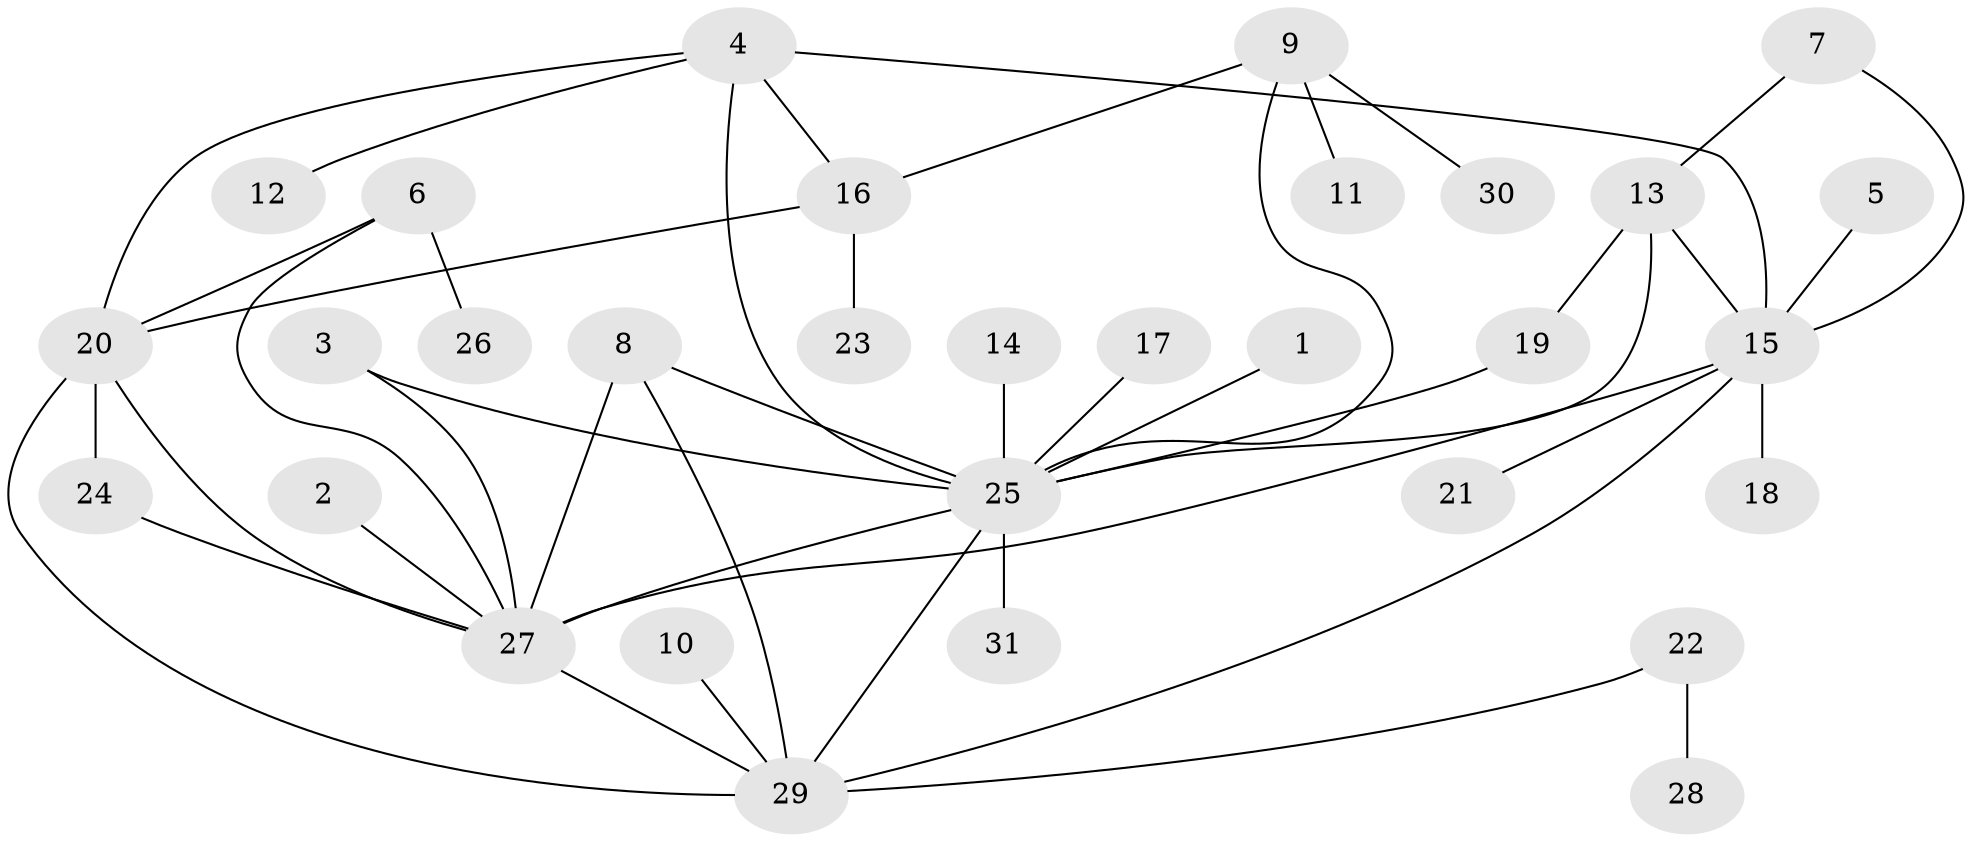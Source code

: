 // original degree distribution, {6: 0.03225806451612903, 8: 0.03225806451612903, 5: 0.06451612903225806, 3: 0.0967741935483871, 4: 0.06451612903225806, 10: 0.016129032258064516, 7: 0.016129032258064516, 1: 0.46774193548387094, 2: 0.20967741935483872}
// Generated by graph-tools (version 1.1) at 2025/50/03/09/25 03:50:38]
// undirected, 31 vertices, 45 edges
graph export_dot {
graph [start="1"]
  node [color=gray90,style=filled];
  1;
  2;
  3;
  4;
  5;
  6;
  7;
  8;
  9;
  10;
  11;
  12;
  13;
  14;
  15;
  16;
  17;
  18;
  19;
  20;
  21;
  22;
  23;
  24;
  25;
  26;
  27;
  28;
  29;
  30;
  31;
  1 -- 25 [weight=1.0];
  2 -- 27 [weight=1.0];
  3 -- 25 [weight=1.0];
  3 -- 27 [weight=1.0];
  4 -- 12 [weight=1.0];
  4 -- 15 [weight=1.0];
  4 -- 16 [weight=1.0];
  4 -- 20 [weight=1.0];
  4 -- 25 [weight=1.0];
  5 -- 15 [weight=1.0];
  6 -- 20 [weight=1.0];
  6 -- 26 [weight=1.0];
  6 -- 27 [weight=1.0];
  7 -- 13 [weight=1.0];
  7 -- 15 [weight=1.0];
  8 -- 25 [weight=1.0];
  8 -- 27 [weight=1.0];
  8 -- 29 [weight=1.0];
  9 -- 11 [weight=1.0];
  9 -- 16 [weight=1.0];
  9 -- 25 [weight=1.0];
  9 -- 30 [weight=1.0];
  10 -- 29 [weight=1.0];
  13 -- 15 [weight=1.0];
  13 -- 19 [weight=1.0];
  13 -- 25 [weight=1.0];
  14 -- 25 [weight=1.0];
  15 -- 18 [weight=1.0];
  15 -- 21 [weight=1.0];
  15 -- 27 [weight=1.0];
  15 -- 29 [weight=1.0];
  16 -- 20 [weight=1.0];
  16 -- 23 [weight=1.0];
  17 -- 25 [weight=1.0];
  19 -- 25 [weight=1.0];
  20 -- 24 [weight=1.0];
  20 -- 27 [weight=1.0];
  20 -- 29 [weight=1.0];
  22 -- 28 [weight=1.0];
  22 -- 29 [weight=1.0];
  24 -- 27 [weight=1.0];
  25 -- 27 [weight=1.0];
  25 -- 29 [weight=1.0];
  25 -- 31 [weight=1.0];
  27 -- 29 [weight=1.0];
}
